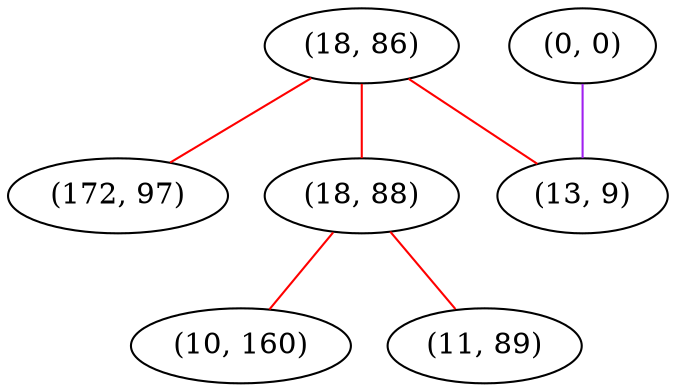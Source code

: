 graph "" {
"(18, 86)";
"(172, 97)";
"(18, 88)";
"(0, 0)";
"(10, 160)";
"(13, 9)";
"(11, 89)";
"(18, 86)" -- "(18, 88)"  [color=red, key=0, weight=1];
"(18, 86)" -- "(172, 97)"  [color=red, key=0, weight=1];
"(18, 86)" -- "(13, 9)"  [color=red, key=0, weight=1];
"(18, 88)" -- "(10, 160)"  [color=red, key=0, weight=1];
"(18, 88)" -- "(11, 89)"  [color=red, key=0, weight=1];
"(0, 0)" -- "(13, 9)"  [color=purple, key=0, weight=4];
}
